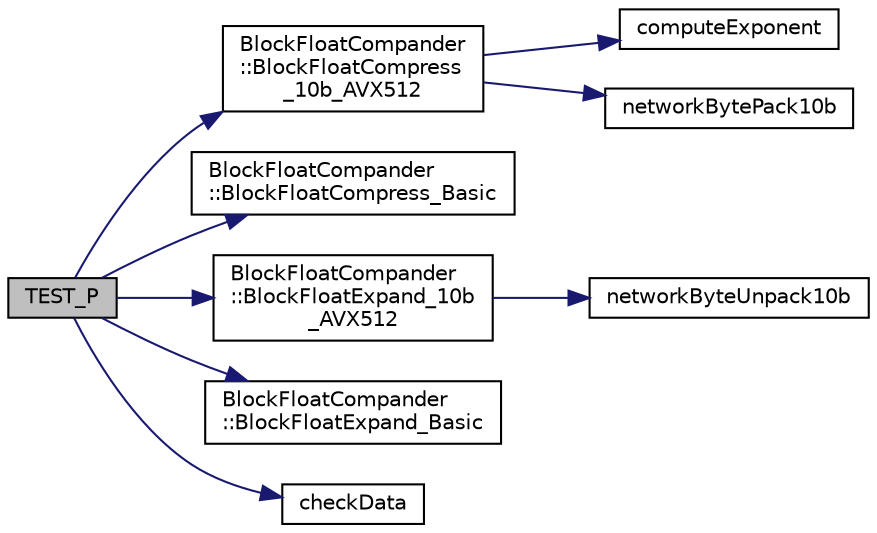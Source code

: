 digraph "TEST_P"
{
 // LATEX_PDF_SIZE
  edge [fontname="Helvetica",fontsize="10",labelfontname="Helvetica",labelfontsize="10"];
  node [fontname="Helvetica",fontsize="10",shape=record];
  rankdir="LR";
  Node1 [label="TEST_P",height=0.2,width=0.4,color="black", fillcolor="grey75", style="filled", fontcolor="black",tooltip=" "];
  Node1 -> Node2 [color="midnightblue",fontsize="10",style="solid",fontname="Helvetica"];
  Node2 [label="BlockFloatCompander\l::BlockFloatCompress\l_10b_AVX512",height=0.2,width=0.4,color="black", fillcolor="white", style="filled",URL="$namespace_block_float_compander.html#ae525362ca026142cab4ac983e29ad0ff",tooltip="10 bit compression"];
  Node2 -> Node3 [color="midnightblue",fontsize="10",style="solid",fontname="Helvetica"];
  Node3 [label="computeExponent",height=0.2,width=0.4,color="black", fillcolor="white", style="filled",URL="$xran__compression_8cpp.html#a74512492194fcab6a55f769e02aa37b4",tooltip="Compute exponent value for a set of RB from the maximum absolute value."];
  Node2 -> Node4 [color="midnightblue",fontsize="10",style="solid",fontname="Helvetica"];
  Node4 [label="networkBytePack10b",height=0.2,width=0.4,color="black", fillcolor="white", style="filled",URL="$xran__compression_8cpp.html#a4a2767bece9b74bb6348b416af70a3de",tooltip=" "];
  Node1 -> Node5 [color="midnightblue",fontsize="10",style="solid",fontname="Helvetica"];
  Node5 [label="BlockFloatCompander\l::BlockFloatCompress_Basic",height=0.2,width=0.4,color="black", fillcolor="white", style="filled",URL="$namespace_block_float_compander.html#a45cc83687ca392534168cb8f4d64182f",tooltip="Reference compression."];
  Node1 -> Node6 [color="midnightblue",fontsize="10",style="solid",fontname="Helvetica"];
  Node6 [label="BlockFloatCompander\l::BlockFloatExpand_10b\l_AVX512",height=0.2,width=0.4,color="black", fillcolor="white", style="filled",URL="$namespace_block_float_compander.html#a8fae7506e2b9c9f9365b306375ab6eff",tooltip="10 bit expansion"];
  Node6 -> Node7 [color="midnightblue",fontsize="10",style="solid",fontname="Helvetica"];
  Node7 [label="networkByteUnpack10b",height=0.2,width=0.4,color="black", fillcolor="white", style="filled",URL="$xran__compression_8cpp.html#a27043376e22397cc933d3c4d9450677b",tooltip=" "];
  Node1 -> Node8 [color="midnightblue",fontsize="10",style="solid",fontname="Helvetica"];
  Node8 [label="BlockFloatCompander\l::BlockFloatExpand_Basic",height=0.2,width=0.4,color="black", fillcolor="white", style="filled",URL="$namespace_block_float_compander.html#a5f4776cd07aac0ae2d9dbd02aaba3435",tooltip="Reference expansion."];
  Node1 -> Node9 [color="midnightblue",fontsize="10",style="solid",fontname="Helvetica"];
  Node9 [label="checkData",height=0.2,width=0.4,color="black", fillcolor="white", style="filled",URL="$compander__functional_8cc.html#a1b6359dcad38667a5625c184cf490bef",tooltip=" "];
}
